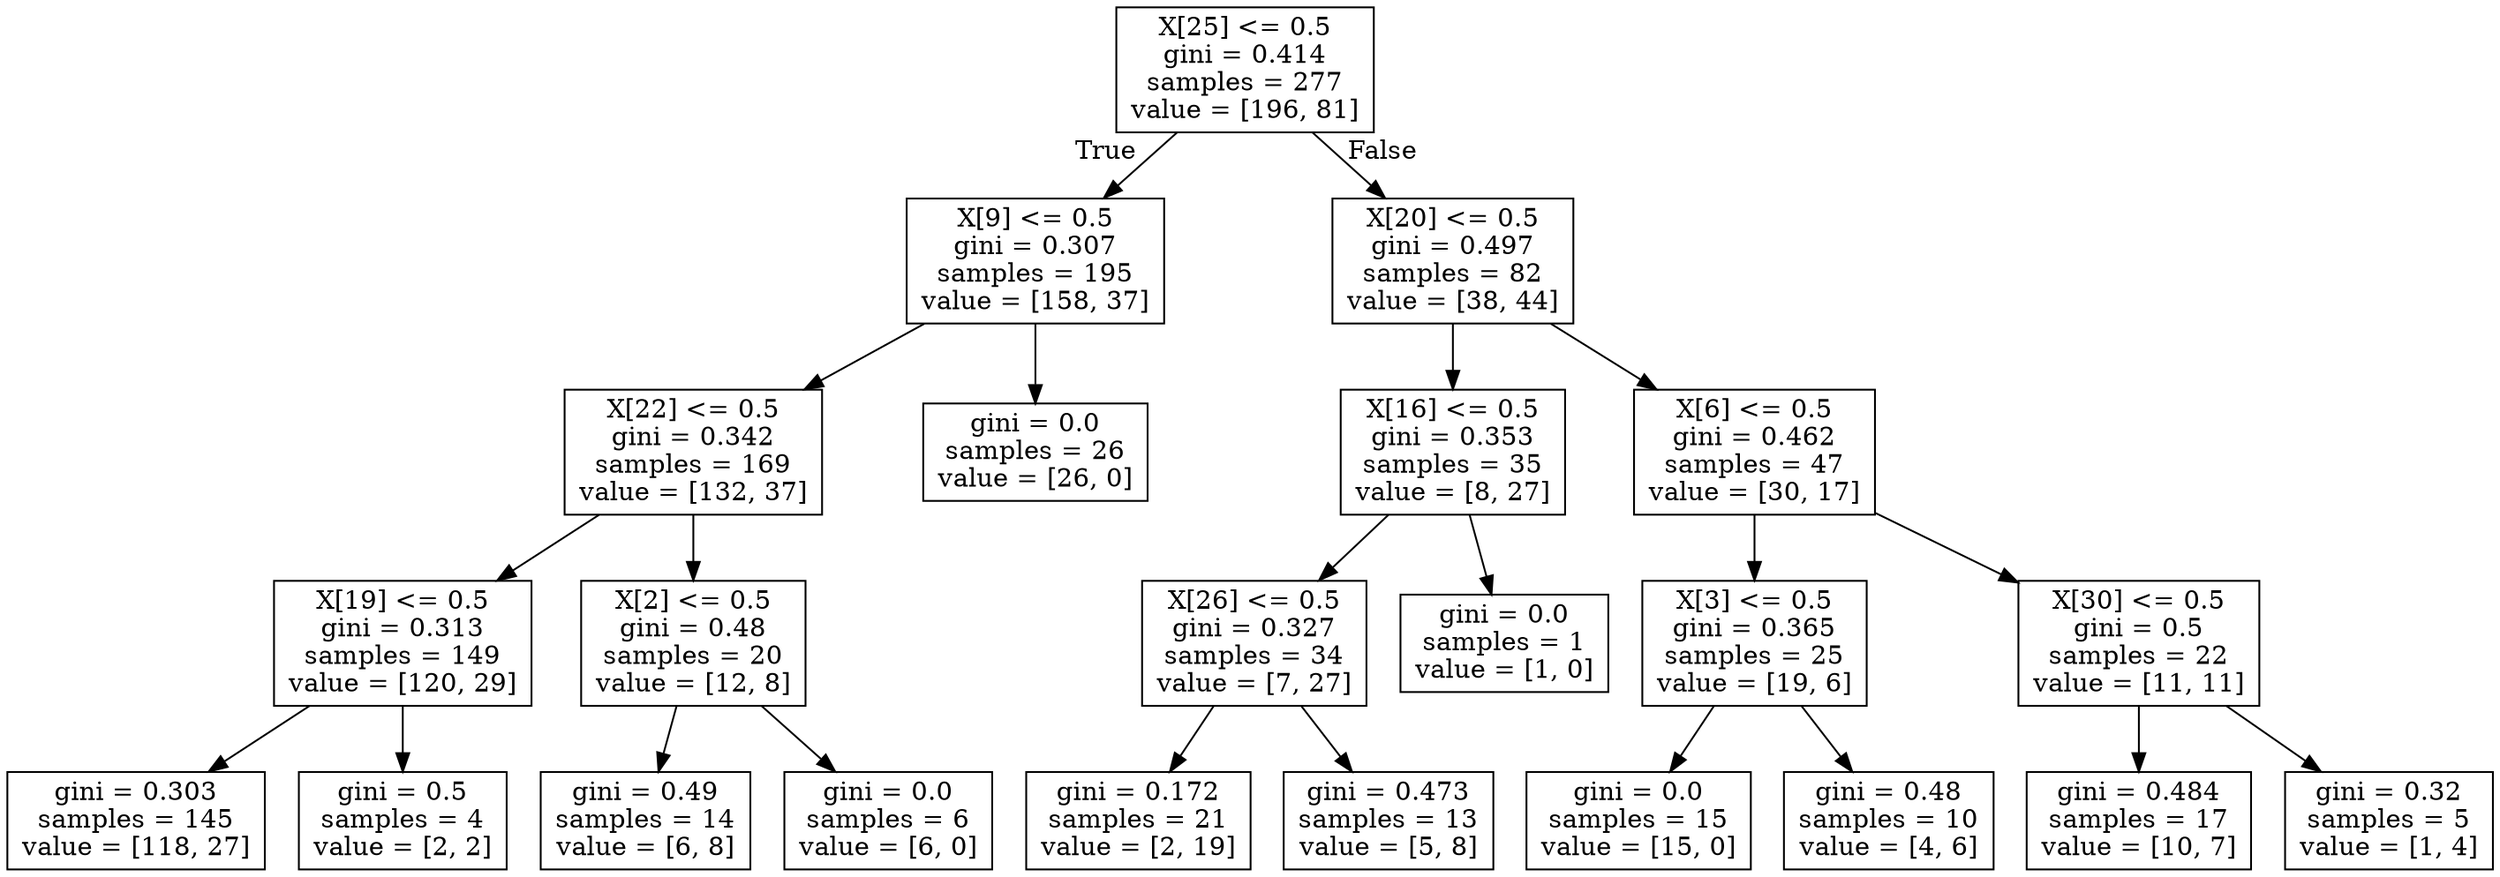 digraph Tree {
node [shape=box] ;
0 [label="X[25] <= 0.5\ngini = 0.414\nsamples = 277\nvalue = [196, 81]"] ;
1 [label="X[9] <= 0.5\ngini = 0.307\nsamples = 195\nvalue = [158, 37]"] ;
0 -> 1 [labeldistance=2.5, labelangle=45, headlabel="True"] ;
2 [label="X[22] <= 0.5\ngini = 0.342\nsamples = 169\nvalue = [132, 37]"] ;
1 -> 2 ;
3 [label="X[19] <= 0.5\ngini = 0.313\nsamples = 149\nvalue = [120, 29]"] ;
2 -> 3 ;
4 [label="gini = 0.303\nsamples = 145\nvalue = [118, 27]"] ;
3 -> 4 ;
5 [label="gini = 0.5\nsamples = 4\nvalue = [2, 2]"] ;
3 -> 5 ;
6 [label="X[2] <= 0.5\ngini = 0.48\nsamples = 20\nvalue = [12, 8]"] ;
2 -> 6 ;
7 [label="gini = 0.49\nsamples = 14\nvalue = [6, 8]"] ;
6 -> 7 ;
8 [label="gini = 0.0\nsamples = 6\nvalue = [6, 0]"] ;
6 -> 8 ;
9 [label="gini = 0.0\nsamples = 26\nvalue = [26, 0]"] ;
1 -> 9 ;
10 [label="X[20] <= 0.5\ngini = 0.497\nsamples = 82\nvalue = [38, 44]"] ;
0 -> 10 [labeldistance=2.5, labelangle=-45, headlabel="False"] ;
11 [label="X[16] <= 0.5\ngini = 0.353\nsamples = 35\nvalue = [8, 27]"] ;
10 -> 11 ;
12 [label="X[26] <= 0.5\ngini = 0.327\nsamples = 34\nvalue = [7, 27]"] ;
11 -> 12 ;
13 [label="gini = 0.172\nsamples = 21\nvalue = [2, 19]"] ;
12 -> 13 ;
14 [label="gini = 0.473\nsamples = 13\nvalue = [5, 8]"] ;
12 -> 14 ;
15 [label="gini = 0.0\nsamples = 1\nvalue = [1, 0]"] ;
11 -> 15 ;
16 [label="X[6] <= 0.5\ngini = 0.462\nsamples = 47\nvalue = [30, 17]"] ;
10 -> 16 ;
17 [label="X[3] <= 0.5\ngini = 0.365\nsamples = 25\nvalue = [19, 6]"] ;
16 -> 17 ;
18 [label="gini = 0.0\nsamples = 15\nvalue = [15, 0]"] ;
17 -> 18 ;
19 [label="gini = 0.48\nsamples = 10\nvalue = [4, 6]"] ;
17 -> 19 ;
20 [label="X[30] <= 0.5\ngini = 0.5\nsamples = 22\nvalue = [11, 11]"] ;
16 -> 20 ;
21 [label="gini = 0.484\nsamples = 17\nvalue = [10, 7]"] ;
20 -> 21 ;
22 [label="gini = 0.32\nsamples = 5\nvalue = [1, 4]"] ;
20 -> 22 ;
}